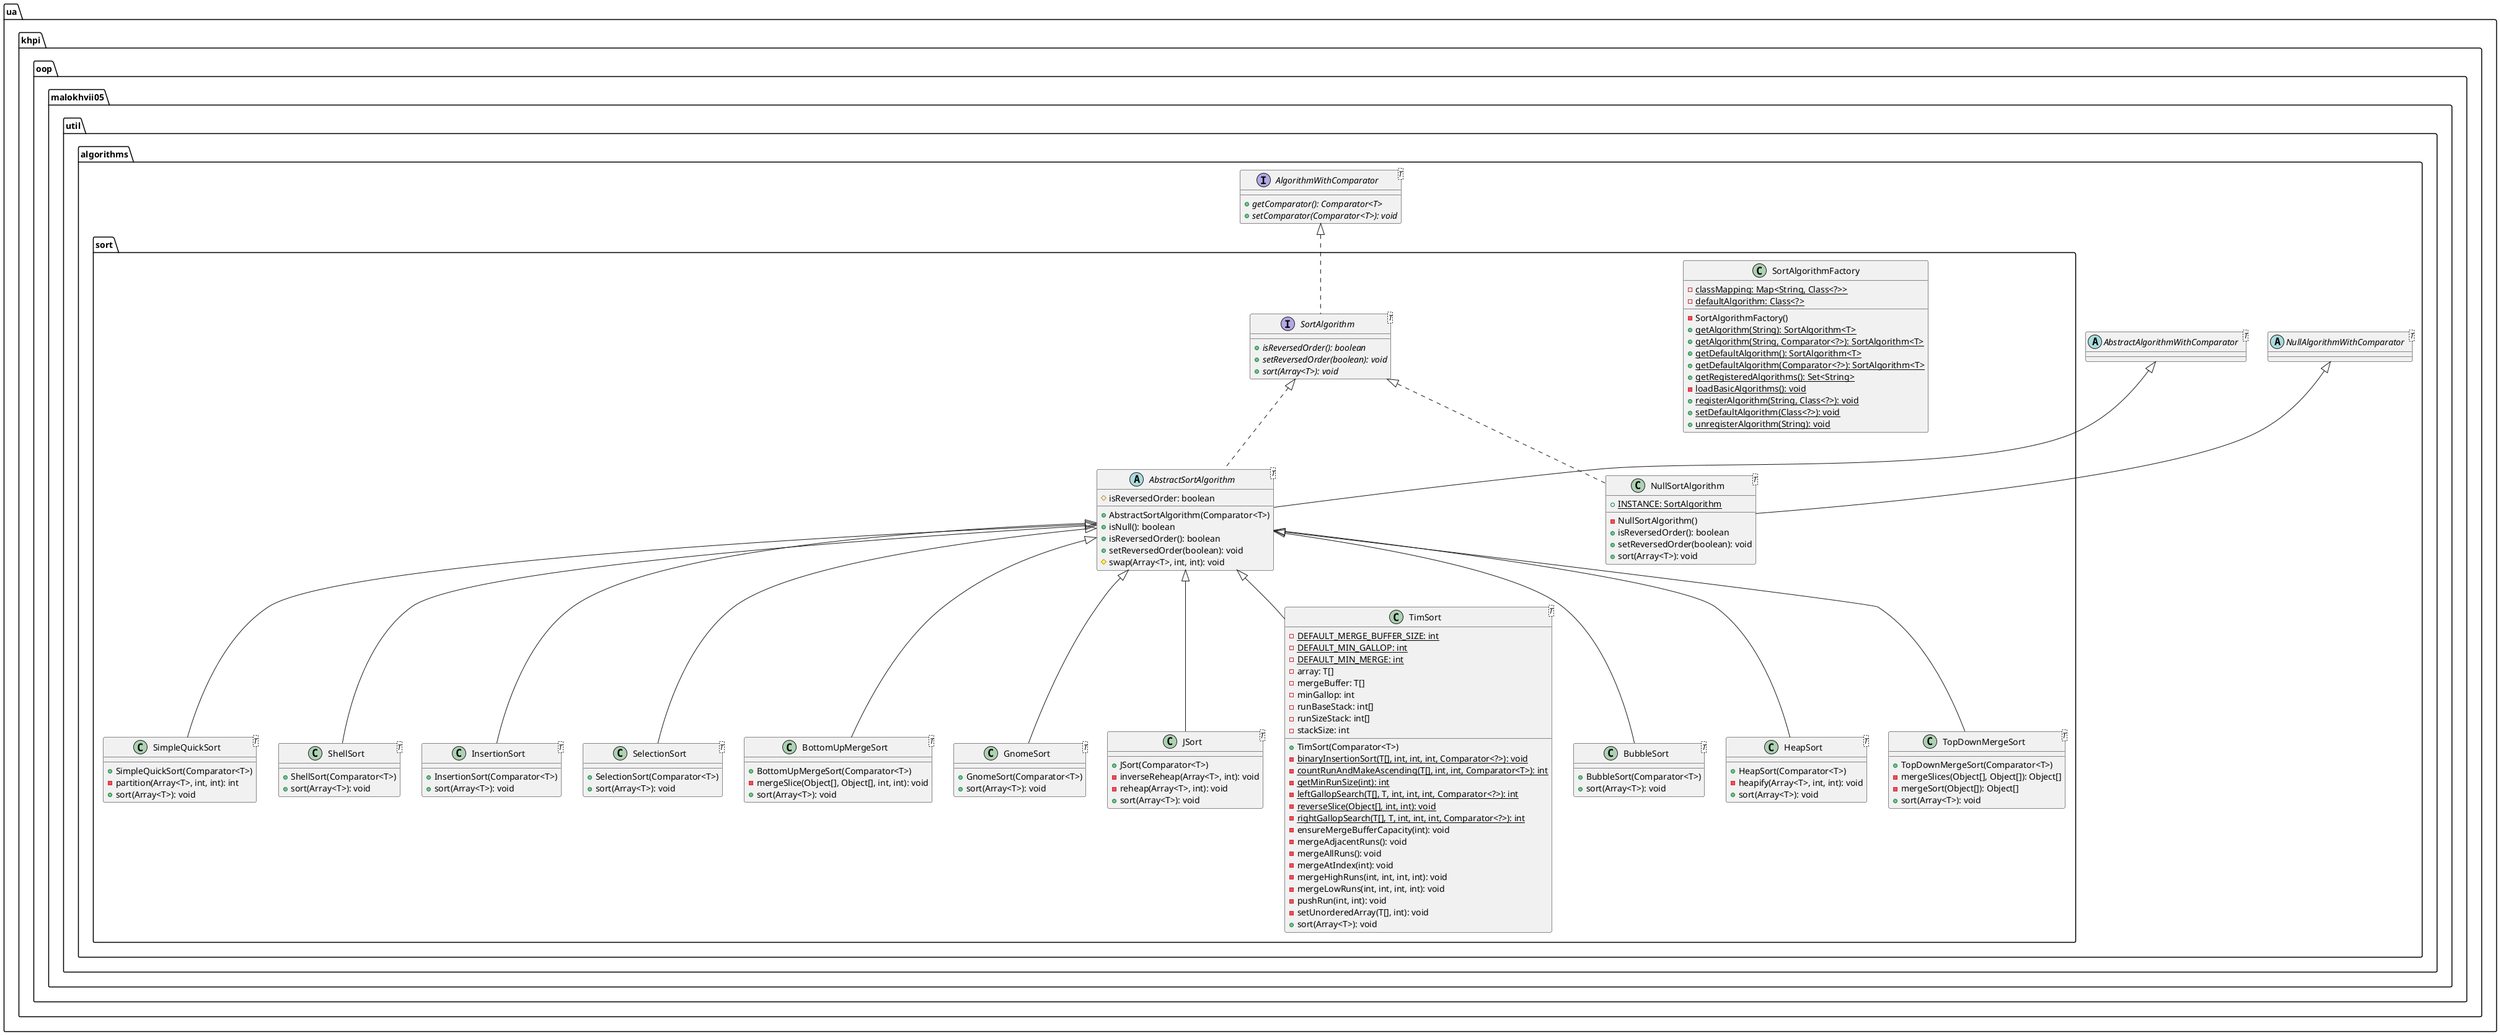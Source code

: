 @startuml

    namespace ua.khpi.oop.malokhvii05.util.algorithms.sort {

        class SortAlgorithmFactory {
            {static} -classMapping: Map<String, Class<?>>
            {static} -defaultAlgorithm: Class<?>
            -SortAlgorithmFactory()
            {static} +getAlgorithm(String): SortAlgorithm<T>
            {static} +getAlgorithm(String, Comparator<?>): SortAlgorithm<T>
            {static} +getDefaultAlgorithm(): SortAlgorithm<T>
            {static} +getDefaultAlgorithm(Comparator<?>): SortAlgorithm<T>
            {static} +getRegisteredAlgorithms(): Set<String>
            {static} -loadBasicAlgorithms(): void
            {static} +registerAlgorithm(String, Class<?>): void
            {static} +setDefaultAlgorithm(Class<?>): void
            {static} +unregisterAlgorithm(String): void
        }

        class SimpleQuickSort<T> {
            +SimpleQuickSort(Comparator<T>)
            -partition(Array<T>, int, int): int
            +sort(Array<T>): void
        }

        class ShellSort<T> {
            +ShellSort(Comparator<T>)
            +sort(Array<T>): void
        }

        class InsertionSort<T> {
            +InsertionSort(Comparator<T>)
            +sort(Array<T>): void
        }

        class NullSortAlgorithm<T> {
            {static} +INSTANCE: SortAlgorithm
            -NullSortAlgorithm()
            +isReversedOrder(): boolean
            +setReversedOrder(boolean): void
            +sort(Array<T>): void
        }

        class SelectionSort<T> {
            +SelectionSort(Comparator<T>)
            +sort(Array<T>): void
        }

        class BottomUpMergeSort<T> {
            +BottomUpMergeSort(Comparator<T>)
            -mergeSlice(Object[], Object[], int, int): void
            +sort(Array<T>): void
        }

        class GnomeSort<T> {
            +GnomeSort(Comparator<T>)
            +sort(Array<T>): void
        }

        class JSort<T> {
            +JSort(Comparator<T>)
            -inverseReheap(Array<T>, int): void
            -reheap(Array<T>, int): void
            +sort(Array<T>): void
        }

        class TimSort<T> {
            {static} -DEFAULT_MERGE_BUFFER_SIZE: int
            {static} -DEFAULT_MIN_GALLOP: int
            {static} -DEFAULT_MIN_MERGE: int
            -array: T[]
            -mergeBuffer: T[]
            -minGallop: int
            -runBaseStack: int[]
            -runSizeStack: int[]
            -stackSize: int
            +TimSort(Comparator<T>)
            {static} -binaryInsertionSort(T[], int, int, int, Comparator<?>): void
            {static} -countRunAndMakeAscending(T[], int, int, Comparator<T>): int
            {static} -getMinRunSize(int): int
            {static} -leftGallopSearch(T[], T, int, int, int, Comparator<?>): int
            {static} -reverseSlice(Object[], int, int): void
            {static} -rightGallopSearch(T[], T, int, int, int, Comparator<?>): int
            -ensureMergeBufferCapacity(int): void
            -mergeAdjacentRuns(): void
            -mergeAllRuns(): void
            -mergeAtIndex(int): void
            -mergeHighRuns(int, int, int, int): void
            -mergeLowRuns(int, int, int, int): void
            -pushRun(int, int): void
            -setUnorderedArray(T[], int): void
            +sort(Array<T>): void
        }

        class BubbleSort<T> {
            +BubbleSort(Comparator<T>)
            +sort(Array<T>): void
        }

        abstract class AbstractSortAlgorithm<T> {
            #isReversedOrder: boolean
            +AbstractSortAlgorithm(Comparator<T>)
            +isNull(): boolean
            +isReversedOrder(): boolean
            +setReversedOrder(boolean): void
            #swap(Array<T>, int, int): void
        }

        class HeapSort<T> {
            +HeapSort(Comparator<T>)
            -heapify(Array<T>, int, int): void
            +sort(Array<T>): void
        }

        interface SortAlgorithm<T> {
            {abstract} +isReversedOrder(): boolean
            {abstract} +setReversedOrder(boolean): void
            {abstract} +sort(Array<T>): void
        }

        class TopDownMergeSort<T> {
            +TopDownMergeSort(Comparator<T>)
            -mergeSlices(Object[], Object[]): Object[]
            -mergeSort(Object[]): Object[]
            +sort(Array<T>): void
        }

        AbstractSortAlgorithm <|-- SimpleQuickSort

        AbstractSortAlgorithm <|-- ShellSort

        AbstractSortAlgorithm <|-- InsertionSort

        abstract class ua.khpi.oop.malokhvii05.util.algorithms.NullAlgorithmWithComparator<T>
        ua.khpi.oop.malokhvii05.util.algorithms.NullAlgorithmWithComparator <|-- NullSortAlgorithm

        SortAlgorithm <|.. NullSortAlgorithm

        AbstractSortAlgorithm <|-- SelectionSort

        AbstractSortAlgorithm <|-- BottomUpMergeSort

        AbstractSortAlgorithm <|-- GnomeSort

        AbstractSortAlgorithm <|-- JSort

        AbstractSortAlgorithm <|-- TimSort

        AbstractSortAlgorithm <|-- BubbleSort

        abstract class ua.khpi.oop.malokhvii05.util.algorithms.AbstractAlgorithmWithComparator<T>
        ua.khpi.oop.malokhvii05.util.algorithms.AbstractAlgorithmWithComparator <|-- AbstractSortAlgorithm

        SortAlgorithm <|.. AbstractSortAlgorithm

        AbstractSortAlgorithm <|-- HeapSort

        interface ua.khpi.oop.malokhvii05.util.algorithms.AlgorithmWithComparator<T> {
            {abstract} +getComparator(): Comparator<T>
            {abstract} +setComparator(Comparator<T>): void
        }
        ua.khpi.oop.malokhvii05.util.algorithms.AlgorithmWithComparator <|.. SortAlgorithm

        AbstractSortAlgorithm <|-- TopDownMergeSort

    }

@enduml
